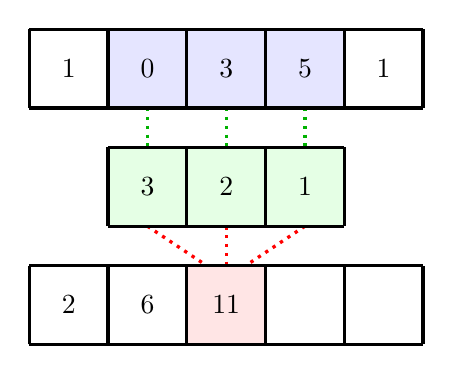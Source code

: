 \begin{tikzpicture}

\begin{scope}

\draw [dotted, very thick, green!70!black] (1.5,0) -- ++(0,-0.5);
\draw [dotted, very thick, green!70!black] (2.5,0) -- ++(0,-0.5);
\draw [dotted, very thick, green!70!black] (3.5,0) -- ++(0,-0.5) ;

\draw [dotted, very thick, red] (1.5,-1.5) -- ++(0.75,-0.5);
\draw [dotted, very thick, red] (2.5,-1.5) -- ++(0,-0.5);
\draw [dotted, very thick, red] (3.5,-1.5) -- ++(-0.75,-0.5);


%\fill[blue!20] (1,0) rectangle ++(1,1);
\fill[blue!10!white] (1,0) rectangle ++(1,1);
\fill[blue!10!white] (2,0) rectangle ++(1,1);
\fill[blue!10!white] (3,0) rectangle ++(1,1);
\draw[very thick]  (0,0) grid ++(5,1);

\node[scale=1.0] at (0.5,0.5) {$1$};
\node[scale=1.0] at (1.5,0.5) {$0$};
\node[scale=1.0] at (2.5,0.5) {$3$};
\node[scale=1.0] at (3.5,0.5) {$5$};
\node[scale=1.0] at (4.5,0.5) {$1$};
\end{scope}

\begin{scope}[yshift=-1.5cm]
%\fill[red!30] (1,0) rectangle ++(1,1);
\fill[green!10!white] (1,0) rectangle ++(1,1);
\fill[green!10!white] (2,0) rectangle ++(1,1);
\fill[green!10!white] (3,0) rectangle ++(1,1);
\draw[very thick]  (1,0) grid ++(3,1);
\node[scale=1.0] at (1.5,0.5) {$3$};
\node[scale=1.0] at (2.5,0.5) {$2$};
\node[scale=1.0] at (3.5,0.5) {$1$};

\end{scope}

\begin{scope}[yshift=-3cm]
\fill[red!10!white] (2,0) rectangle ++(1,1);
\draw[very thick]  (0,0) grid ++(5,1);

\node[scale=1.0] at (0.5,0.5) {$2$};
\node[scale=1.0] at (1.5,0.5) {$6$};
\node[scale=1.0] at (2.5,0.5) {$11$};
\end{scope}

% \node[scale=3] at (-1,-1) {$\star$};
% \node[scale=3] at (-1,-4+0.4) {$=$};


\end{tikzpicture}